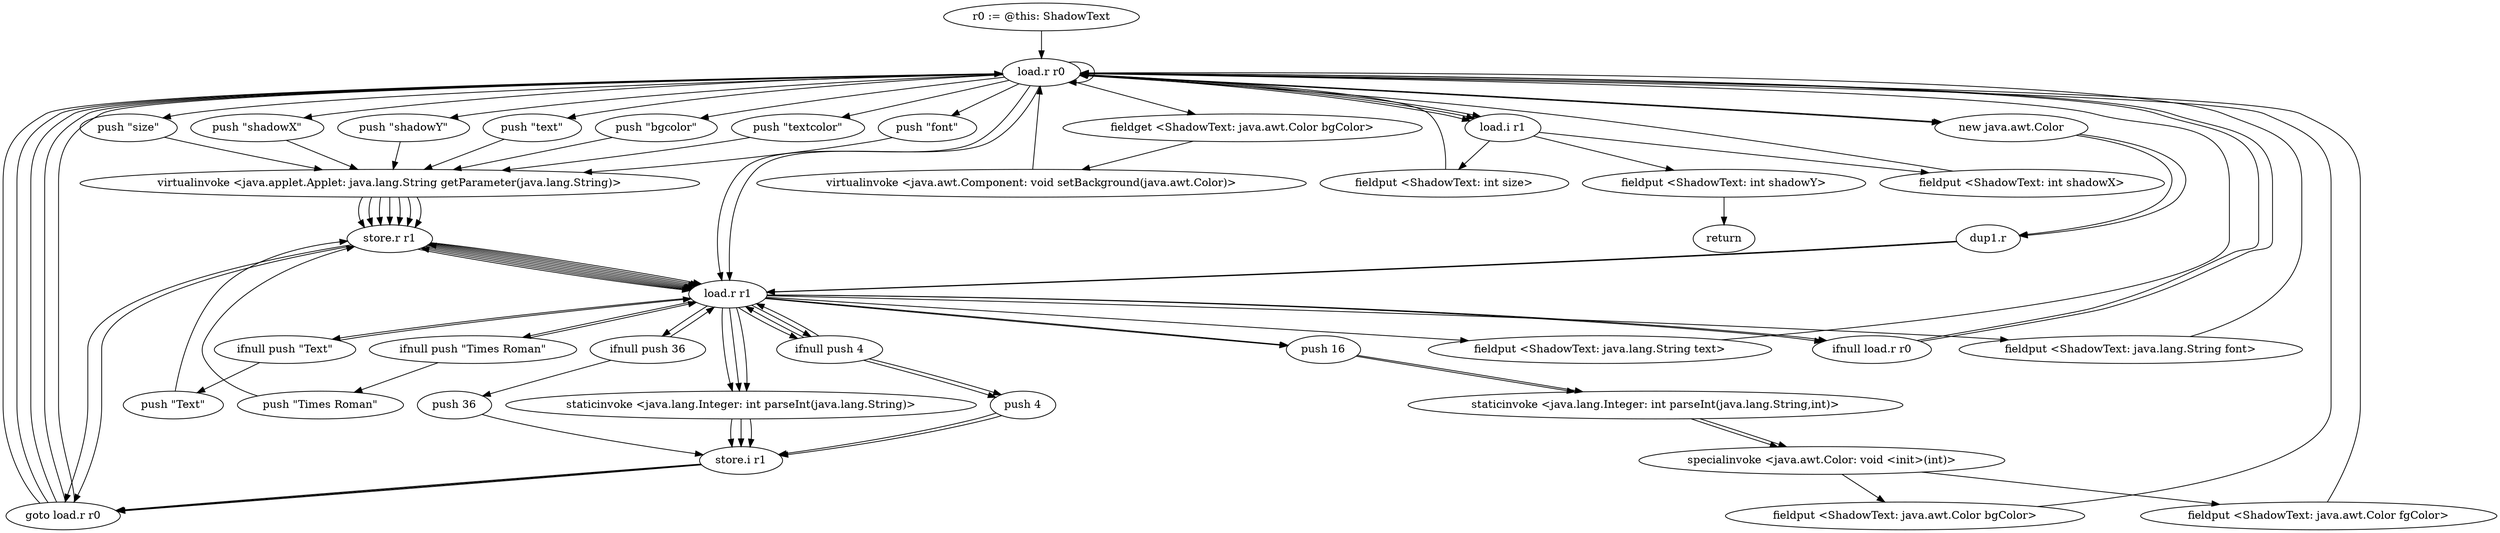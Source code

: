 digraph "" {
    "r0 := @this: ShadowText"
    "load.r r0"
    "r0 := @this: ShadowText"->"load.r r0";
    "push \"text\""
    "load.r r0"->"push \"text\"";
    "virtualinvoke <java.applet.Applet: java.lang.String getParameter(java.lang.String)>"
    "push \"text\""->"virtualinvoke <java.applet.Applet: java.lang.String getParameter(java.lang.String)>";
    "store.r r1"
    "virtualinvoke <java.applet.Applet: java.lang.String getParameter(java.lang.String)>"->"store.r r1";
    "load.r r1"
    "store.r r1"->"load.r r1";
    "ifnull push \"Text\""
    "load.r r1"->"ifnull push \"Text\"";
    "ifnull push \"Text\""->"load.r r1";
    "load.r r1"->"store.r r1";
    "goto load.r r0"
    "store.r r1"->"goto load.r r0";
    "goto load.r r0"->"load.r r0";
    "load.r r0"->"load.r r1";
    "fieldput <ShadowText: java.lang.String text>"
    "load.r r1"->"fieldput <ShadowText: java.lang.String text>";
    "fieldput <ShadowText: java.lang.String text>"->"load.r r0";
    "push \"bgcolor\""
    "load.r r0"->"push \"bgcolor\"";
    "push \"bgcolor\""->"virtualinvoke <java.applet.Applet: java.lang.String getParameter(java.lang.String)>";
    "virtualinvoke <java.applet.Applet: java.lang.String getParameter(java.lang.String)>"->"store.r r1";
    "store.r r1"->"load.r r1";
    "ifnull load.r r0"
    "load.r r1"->"ifnull load.r r0";
    "ifnull load.r r0"->"load.r r0";
    "new java.awt.Color"
    "load.r r0"->"new java.awt.Color";
    "dup1.r"
    "new java.awt.Color"->"dup1.r";
    "dup1.r"->"load.r r1";
    "push 16"
    "load.r r1"->"push 16";
    "staticinvoke <java.lang.Integer: int parseInt(java.lang.String,int)>"
    "push 16"->"staticinvoke <java.lang.Integer: int parseInt(java.lang.String,int)>";
    "specialinvoke <java.awt.Color: void <init>(int)>"
    "staticinvoke <java.lang.Integer: int parseInt(java.lang.String,int)>"->"specialinvoke <java.awt.Color: void <init>(int)>";
    "fieldput <ShadowText: java.awt.Color bgColor>"
    "specialinvoke <java.awt.Color: void <init>(int)>"->"fieldput <ShadowText: java.awt.Color bgColor>";
    "fieldput <ShadowText: java.awt.Color bgColor>"->"load.r r0";
    "load.r r0"->"load.r r0";
    "fieldget <ShadowText: java.awt.Color bgColor>"
    "load.r r0"->"fieldget <ShadowText: java.awt.Color bgColor>";
    "virtualinvoke <java.awt.Component: void setBackground(java.awt.Color)>"
    "fieldget <ShadowText: java.awt.Color bgColor>"->"virtualinvoke <java.awt.Component: void setBackground(java.awt.Color)>";
    "virtualinvoke <java.awt.Component: void setBackground(java.awt.Color)>"->"load.r r0";
    "push \"textcolor\""
    "load.r r0"->"push \"textcolor\"";
    "push \"textcolor\""->"virtualinvoke <java.applet.Applet: java.lang.String getParameter(java.lang.String)>";
    "virtualinvoke <java.applet.Applet: java.lang.String getParameter(java.lang.String)>"->"store.r r1";
    "store.r r1"->"load.r r1";
    "load.r r1"->"ifnull load.r r0";
    "ifnull load.r r0"->"load.r r0";
    "load.r r0"->"new java.awt.Color";
    "new java.awt.Color"->"dup1.r";
    "dup1.r"->"load.r r1";
    "load.r r1"->"push 16";
    "push 16"->"staticinvoke <java.lang.Integer: int parseInt(java.lang.String,int)>";
    "staticinvoke <java.lang.Integer: int parseInt(java.lang.String,int)>"->"specialinvoke <java.awt.Color: void <init>(int)>";
    "fieldput <ShadowText: java.awt.Color fgColor>"
    "specialinvoke <java.awt.Color: void <init>(int)>"->"fieldput <ShadowText: java.awt.Color fgColor>";
    "fieldput <ShadowText: java.awt.Color fgColor>"->"load.r r0";
    "push \"font\""
    "load.r r0"->"push \"font\"";
    "push \"font\""->"virtualinvoke <java.applet.Applet: java.lang.String getParameter(java.lang.String)>";
    "virtualinvoke <java.applet.Applet: java.lang.String getParameter(java.lang.String)>"->"store.r r1";
    "store.r r1"->"load.r r1";
    "ifnull push \"Times Roman\""
    "load.r r1"->"ifnull push \"Times Roman\"";
    "ifnull push \"Times Roman\""->"load.r r1";
    "load.r r1"->"store.r r1";
    "store.r r1"->"goto load.r r0";
    "goto load.r r0"->"load.r r0";
    "load.r r0"->"load.r r1";
    "fieldput <ShadowText: java.lang.String font>"
    "load.r r1"->"fieldput <ShadowText: java.lang.String font>";
    "fieldput <ShadowText: java.lang.String font>"->"load.r r0";
    "push \"size\""
    "load.r r0"->"push \"size\"";
    "push \"size\""->"virtualinvoke <java.applet.Applet: java.lang.String getParameter(java.lang.String)>";
    "virtualinvoke <java.applet.Applet: java.lang.String getParameter(java.lang.String)>"->"store.r r1";
    "store.r r1"->"load.r r1";
    "ifnull push 36"
    "load.r r1"->"ifnull push 36";
    "ifnull push 36"->"load.r r1";
    "staticinvoke <java.lang.Integer: int parseInt(java.lang.String)>"
    "load.r r1"->"staticinvoke <java.lang.Integer: int parseInt(java.lang.String)>";
    "store.i r1"
    "staticinvoke <java.lang.Integer: int parseInt(java.lang.String)>"->"store.i r1";
    "store.i r1"->"goto load.r r0";
    "goto load.r r0"->"load.r r0";
    "load.i r1"
    "load.r r0"->"load.i r1";
    "fieldput <ShadowText: int size>"
    "load.i r1"->"fieldput <ShadowText: int size>";
    "fieldput <ShadowText: int size>"->"load.r r0";
    "push \"shadowX\""
    "load.r r0"->"push \"shadowX\"";
    "push \"shadowX\""->"virtualinvoke <java.applet.Applet: java.lang.String getParameter(java.lang.String)>";
    "virtualinvoke <java.applet.Applet: java.lang.String getParameter(java.lang.String)>"->"store.r r1";
    "store.r r1"->"load.r r1";
    "ifnull push 4"
    "load.r r1"->"ifnull push 4";
    "ifnull push 4"->"load.r r1";
    "load.r r1"->"staticinvoke <java.lang.Integer: int parseInt(java.lang.String)>";
    "staticinvoke <java.lang.Integer: int parseInt(java.lang.String)>"->"store.i r1";
    "store.i r1"->"goto load.r r0";
    "goto load.r r0"->"load.r r0";
    "load.r r0"->"load.i r1";
    "fieldput <ShadowText: int shadowX>"
    "load.i r1"->"fieldput <ShadowText: int shadowX>";
    "fieldput <ShadowText: int shadowX>"->"load.r r0";
    "push \"shadowY\""
    "load.r r0"->"push \"shadowY\"";
    "push \"shadowY\""->"virtualinvoke <java.applet.Applet: java.lang.String getParameter(java.lang.String)>";
    "virtualinvoke <java.applet.Applet: java.lang.String getParameter(java.lang.String)>"->"store.r r1";
    "store.r r1"->"load.r r1";
    "load.r r1"->"ifnull push 4";
    "ifnull push 4"->"load.r r1";
    "load.r r1"->"staticinvoke <java.lang.Integer: int parseInt(java.lang.String)>";
    "staticinvoke <java.lang.Integer: int parseInt(java.lang.String)>"->"store.i r1";
    "store.i r1"->"goto load.r r0";
    "goto load.r r0"->"load.r r0";
    "load.r r0"->"load.i r1";
    "fieldput <ShadowText: int shadowY>"
    "load.i r1"->"fieldput <ShadowText: int shadowY>";
    "return"
    "fieldput <ShadowText: int shadowY>"->"return";
    "push 4"
    "ifnull push 4"->"push 4";
    "push 4"->"store.i r1";
    "ifnull push 4"->"push 4";
    "push 4"->"store.i r1";
    "push 36"
    "ifnull push 36"->"push 36";
    "push 36"->"store.i r1";
    "push \"Times Roman\""
    "ifnull push \"Times Roman\""->"push \"Times Roman\"";
    "push \"Times Roman\""->"store.r r1";
    "push \"Text\""
    "ifnull push \"Text\""->"push \"Text\"";
    "push \"Text\""->"store.r r1";
}
